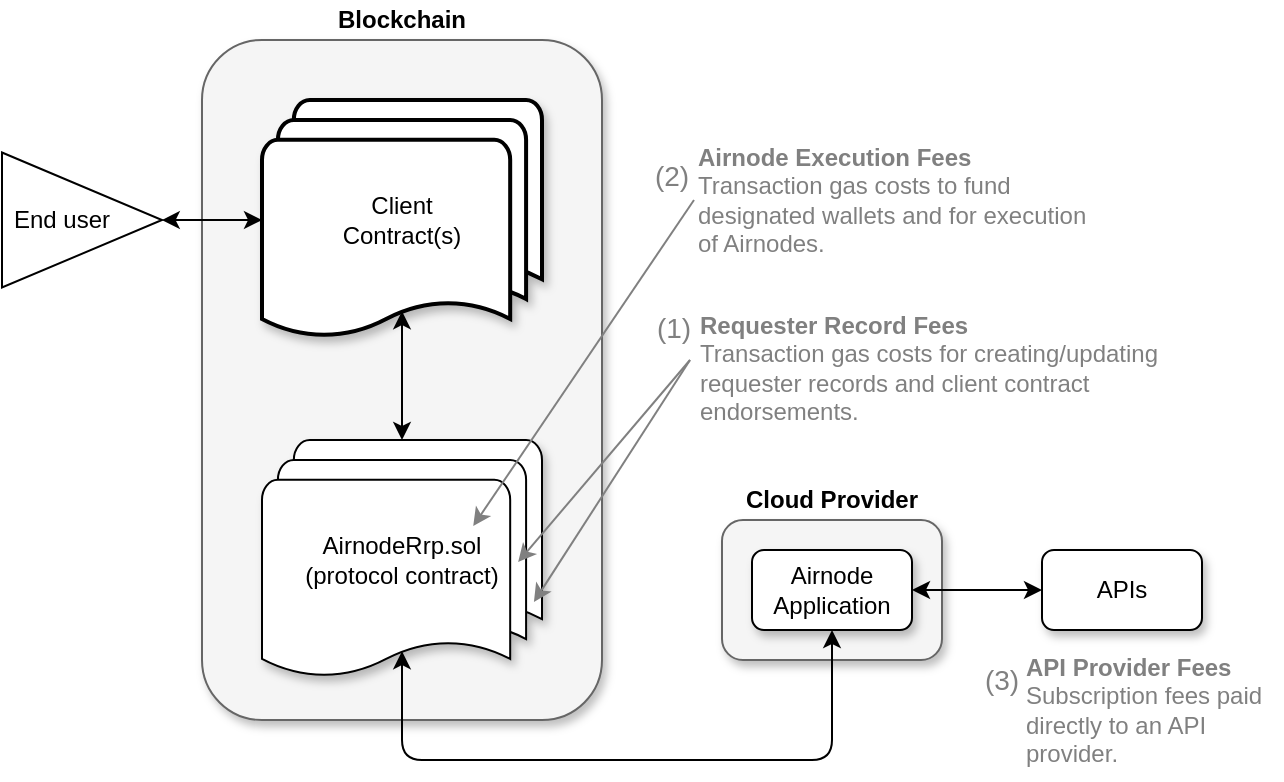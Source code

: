 <mxfile version="14.6.13" type="device"><diagram id="XTUzgSB3UoUFfkRJv44J" name="Page-1"><mxGraphModel dx="1106" dy="860" grid="1" gridSize="10" guides="1" tooltips="1" connect="1" arrows="1" fold="1" page="1" pageScale="1" pageWidth="850" pageHeight="1100" math="0" shadow="0"><root><mxCell id="0"/><mxCell id="1" parent="0"/><mxCell id="FnwZmqtuL4a1sPCcEbGi-1" value="" style="rounded=1;whiteSpace=wrap;html=1;shadow=1;fillColor=#f5f5f5;strokeColor=#666666;fontColor=#333333;" parent="1" vertex="1"><mxGeometry x="120" y="100" width="200" height="340" as="geometry"/></mxCell><mxCell id="FnwZmqtuL4a1sPCcEbGi-2" value="&lt;b&gt;Blockchain&lt;/b&gt;" style="text;html=1;strokeColor=none;fillColor=none;align=center;verticalAlign=middle;whiteSpace=wrap;rounded=0;" parent="1" vertex="1"><mxGeometry x="120" y="80" width="200" height="20" as="geometry"/></mxCell><mxCell id="FnwZmqtuL4a1sPCcEbGi-3" value="Client &lt;br&gt;Contract(s)" style="strokeWidth=2;html=1;shape=mxgraph.flowchart.multi-document;whiteSpace=wrap;shadow=1;" parent="1" vertex="1"><mxGeometry x="150" y="130" width="140" height="120" as="geometry"/></mxCell><mxCell id="FnwZmqtuL4a1sPCcEbGi-4" style="edgeStyle=orthogonalEdgeStyle;rounded=0;orthogonalLoop=1;jettySize=auto;html=1;entryX=0;entryY=0.5;entryDx=0;entryDy=0;entryPerimeter=0;startArrow=classic;startFill=1;" parent="1" source="FnwZmqtuL4a1sPCcEbGi-5" target="FnwZmqtuL4a1sPCcEbGi-3" edge="1"><mxGeometry relative="1" as="geometry"/></mxCell><mxCell id="FnwZmqtuL4a1sPCcEbGi-5" value="End user&amp;nbsp; &amp;nbsp; &amp;nbsp;&amp;nbsp;" style="triangle;whiteSpace=wrap;html=1;align=center;" parent="1" vertex="1"><mxGeometry x="20" y="156.25" width="80" height="67.5" as="geometry"/></mxCell><mxCell id="FnwZmqtuL4a1sPCcEbGi-6" value="AirnodeRrp.sol&lt;br&gt;(protocol contract)" style="strokeWidth=1;html=1;shape=mxgraph.flowchart.multi-document;whiteSpace=wrap;shadow=1;" parent="1" vertex="1"><mxGeometry x="150" y="300" width="140" height="120" as="geometry"/></mxCell><mxCell id="FnwZmqtuL4a1sPCcEbGi-7" value="" style="rounded=1;whiteSpace=wrap;html=1;fillColor=#f5f5f5;strokeColor=#666666;fontColor=#333333;shadow=1;" parent="1" vertex="1"><mxGeometry x="380" y="340" width="110" height="70" as="geometry"/></mxCell><mxCell id="FnwZmqtuL4a1sPCcEbGi-8" value="APIs" style="rounded=1;whiteSpace=wrap;html=1;shadow=1;" parent="1" vertex="1"><mxGeometry x="540" y="355" width="80" height="40" as="geometry"/></mxCell><mxCell id="FnwZmqtuL4a1sPCcEbGi-9" style="edgeStyle=orthogonalEdgeStyle;rounded=0;orthogonalLoop=1;jettySize=auto;html=1;entryX=0;entryY=0.5;entryDx=0;entryDy=0;startArrow=classic;startFill=1;" parent="1" source="FnwZmqtuL4a1sPCcEbGi-10" target="FnwZmqtuL4a1sPCcEbGi-8" edge="1"><mxGeometry relative="1" as="geometry"/></mxCell><mxCell id="FnwZmqtuL4a1sPCcEbGi-10" value="Airnode&lt;br&gt;Application" style="rounded=1;whiteSpace=wrap;html=1;shadow=1;" parent="1" vertex="1"><mxGeometry x="395" y="355" width="80" height="40" as="geometry"/></mxCell><mxCell id="FnwZmqtuL4a1sPCcEbGi-11" value="&lt;b&gt;Cloud Provider&lt;/b&gt;" style="text;html=1;strokeColor=none;fillColor=none;align=center;verticalAlign=middle;whiteSpace=wrap;rounded=0;" parent="1" vertex="1"><mxGeometry x="380" y="320" width="110" height="20" as="geometry"/></mxCell><mxCell id="FnwZmqtuL4a1sPCcEbGi-12" value="" style="endArrow=classic;html=1;exitX=0.5;exitY=0.88;exitDx=0;exitDy=0;exitPerimeter=0;entryX=0.5;entryY=0;entryDx=0;entryDy=0;entryPerimeter=0;startArrow=classic;startFill=1;" parent="1" source="FnwZmqtuL4a1sPCcEbGi-3" target="FnwZmqtuL4a1sPCcEbGi-6" edge="1"><mxGeometry width="50" height="50" relative="1" as="geometry"><mxPoint x="440" y="230" as="sourcePoint"/><mxPoint x="420" y="360" as="targetPoint"/></mxGeometry></mxCell><mxCell id="FnwZmqtuL4a1sPCcEbGi-16" value="" style="endArrow=classic;startArrow=classic;html=1;fontColor=#808080;strokeWidth=1;entryX=0.5;entryY=0.88;entryDx=0;entryDy=0;entryPerimeter=0;exitX=0.5;exitY=1;exitDx=0;exitDy=0;" parent="1" source="FnwZmqtuL4a1sPCcEbGi-10" target="FnwZmqtuL4a1sPCcEbGi-6" edge="1"><mxGeometry width="50" height="50" relative="1" as="geometry"><mxPoint x="10" y="480" as="sourcePoint"/><mxPoint x="60" y="430" as="targetPoint"/><Array as="points"><mxPoint x="435" y="460"/><mxPoint x="220" y="460"/></Array></mxGeometry></mxCell><mxCell id="FnwZmqtuL4a1sPCcEbGi-18" value="&lt;font color=&quot;#808080&quot;&gt;&lt;b&gt;Airnode Execution Fees&lt;/b&gt;&lt;br&gt;Transaction gas costs to fund designated wallets and for execution of Airnodes.&lt;/font&gt;" style="text;html=1;strokeColor=none;fillColor=none;align=left;verticalAlign=middle;whiteSpace=wrap;rounded=0;fontColor=#FF3333;" parent="1" vertex="1"><mxGeometry x="366" y="170" width="204" height="20" as="geometry"/></mxCell><mxCell id="FnwZmqtuL4a1sPCcEbGi-20" value="" style="endArrow=classic;html=1;exitX=0;exitY=0.5;exitDx=0;exitDy=0;fontColor=#808080;strokeColor=#808080;" parent="1" source="FnwZmqtuL4a1sPCcEbGi-18" edge="1"><mxGeometry width="50" height="50" relative="1" as="geometry"><mxPoint x="360.62" y="270" as="sourcePoint"/><mxPoint x="255.62" y="343" as="targetPoint"/></mxGeometry></mxCell><mxCell id="FnwZmqtuL4a1sPCcEbGi-26" value="&lt;span&gt;&lt;b&gt;Requester Record Fees&lt;/b&gt;&lt;br&gt;Transaction gas costs for creating/updating requester records and client contract endorsements&lt;/span&gt;&lt;span&gt;.&lt;/span&gt;" style="text;html=1;strokeColor=none;fillColor=none;align=left;verticalAlign=middle;whiteSpace=wrap;rounded=0;fontColor=#808080;" parent="1" vertex="1"><mxGeometry x="367" y="254" width="233" height="20" as="geometry"/></mxCell><mxCell id="FnwZmqtuL4a1sPCcEbGi-27" value="" style="endArrow=classic;html=1;fontColor=#FF3333;exitX=0;exitY=0.5;exitDx=0;exitDy=0;entryX=1.014;entryY=0.692;entryDx=0;entryDy=0;entryPerimeter=0;strokeColor=#808080;" parent="1" edge="1"><mxGeometry width="50" height="50" relative="1" as="geometry"><mxPoint x="364" y="260" as="sourcePoint"/><mxPoint x="285.96" y="381.04" as="targetPoint"/></mxGeometry></mxCell><mxCell id="FnwZmqtuL4a1sPCcEbGi-28" value="" style="endArrow=classic;html=1;fontColor=#FF3333;exitX=0;exitY=0.5;exitDx=0;exitDy=0;entryX=0.979;entryY=0.567;entryDx=0;entryDy=0;entryPerimeter=0;strokeColor=#808080;" parent="1" edge="1"><mxGeometry width="50" height="50" relative="1" as="geometry"><mxPoint x="364" y="260" as="sourcePoint"/><mxPoint x="278.06" y="361.04" as="targetPoint"/></mxGeometry></mxCell><mxCell id="FnwZmqtuL4a1sPCcEbGi-30" value="&lt;b&gt;API Provider Fees&lt;/b&gt;&lt;br&gt;Subscription fees paid directly to an API provider." style="text;whiteSpace=wrap;html=1;fontColor=#808080;" parent="1" vertex="1"><mxGeometry x="530" y="400" width="130" height="70" as="geometry"/></mxCell><mxCell id="FnwZmqtuL4a1sPCcEbGi-33" value="&lt;font style=&quot;font-size: 14px&quot;&gt;(2)&lt;/font&gt;" style="text;html=1;strokeColor=none;fillColor=none;align=center;verticalAlign=middle;whiteSpace=wrap;rounded=0;fontColor=#808080;" parent="1" vertex="1"><mxGeometry x="335" y="158" width="40" height="20" as="geometry"/></mxCell><mxCell id="FnwZmqtuL4a1sPCcEbGi-34" value="&lt;font style=&quot;font-size: 14px&quot;&gt;(1)&lt;/font&gt;" style="text;html=1;strokeColor=none;fillColor=none;align=center;verticalAlign=middle;whiteSpace=wrap;rounded=0;fontColor=#808080;" parent="1" vertex="1"><mxGeometry x="336" y="234" width="40" height="20" as="geometry"/></mxCell><mxCell id="FnwZmqtuL4a1sPCcEbGi-35" value="&lt;font style=&quot;font-size: 14px&quot;&gt;(3)&lt;/font&gt;" style="text;html=1;strokeColor=none;fillColor=none;align=center;verticalAlign=middle;whiteSpace=wrap;rounded=0;fontColor=#808080;" parent="1" vertex="1"><mxGeometry x="500" y="410" width="40" height="20" as="geometry"/></mxCell></root></mxGraphModel></diagram></mxfile>